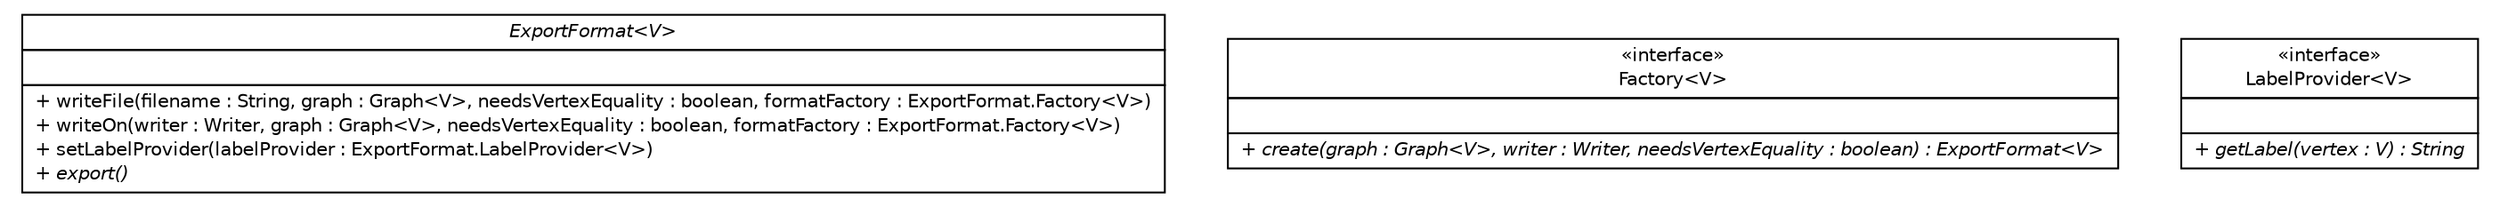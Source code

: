#!/usr/local/bin/dot
#
# Class diagram 
# Generated by UMLGraph version R5_6-24-gf6e263 (http://www.umlgraph.org/)
#

digraph G {
	edge [fontname="Helvetica",fontsize=10,labelfontname="Helvetica",labelfontsize=10];
	node [fontname="Helvetica",fontsize=10,shape=plaintext];
	nodesep=0.25;
	ranksep=0.5;
	// org.jgraphl.export.ExportFormat<V>
	c73 [label=<<table title="org.jgraphl.export.ExportFormat" border="0" cellborder="1" cellspacing="0" cellpadding="2" port="p" href="./ExportFormat.html">
		<tr><td><table border="0" cellspacing="0" cellpadding="1">
<tr><td align="center" balign="center"><font face="Helvetica-Oblique"> ExportFormat&lt;V&gt; </font></td></tr>
		</table></td></tr>
		<tr><td><table border="0" cellspacing="0" cellpadding="1">
<tr><td align="left" balign="left">  </td></tr>
		</table></td></tr>
		<tr><td><table border="0" cellspacing="0" cellpadding="1">
<tr><td align="left" balign="left"> + writeFile(filename : String, graph : Graph&lt;V&gt;, needsVertexEquality : boolean, formatFactory : ExportFormat.Factory&lt;V&gt;) </td></tr>
<tr><td align="left" balign="left"> + writeOn(writer : Writer, graph : Graph&lt;V&gt;, needsVertexEquality : boolean, formatFactory : ExportFormat.Factory&lt;V&gt;) </td></tr>
<tr><td align="left" balign="left"> + setLabelProvider(labelProvider : ExportFormat.LabelProvider&lt;V&gt;) </td></tr>
<tr><td align="left" balign="left"><font face="Helvetica-Oblique" point-size="10.0"> + export() </font></td></tr>
		</table></td></tr>
		</table>>, URL="./ExportFormat.html", fontname="Helvetica", fontcolor="black", fontsize=10.0];
	// org.jgraphl.export.ExportFormat.Factory<V>
	c74 [label=<<table title="org.jgraphl.export.ExportFormat.Factory" border="0" cellborder="1" cellspacing="0" cellpadding="2" port="p" href="./ExportFormat.Factory.html">
		<tr><td><table border="0" cellspacing="0" cellpadding="1">
<tr><td align="center" balign="center"> &#171;interface&#187; </td></tr>
<tr><td align="center" balign="center"> Factory&lt;V&gt; </td></tr>
		</table></td></tr>
		<tr><td><table border="0" cellspacing="0" cellpadding="1">
<tr><td align="left" balign="left">  </td></tr>
		</table></td></tr>
		<tr><td><table border="0" cellspacing="0" cellpadding="1">
<tr><td align="left" balign="left"><font face="Helvetica-Oblique" point-size="10.0"> + create(graph : Graph&lt;V&gt;, writer : Writer, needsVertexEquality : boolean) : ExportFormat&lt;V&gt; </font></td></tr>
		</table></td></tr>
		</table>>, URL="./ExportFormat.Factory.html", fontname="Helvetica", fontcolor="black", fontsize=10.0];
	// org.jgraphl.export.ExportFormat.LabelProvider<V>
	c75 [label=<<table title="org.jgraphl.export.ExportFormat.LabelProvider" border="0" cellborder="1" cellspacing="0" cellpadding="2" port="p" href="./ExportFormat.LabelProvider.html">
		<tr><td><table border="0" cellspacing="0" cellpadding="1">
<tr><td align="center" balign="center"> &#171;interface&#187; </td></tr>
<tr><td align="center" balign="center"> LabelProvider&lt;V&gt; </td></tr>
		</table></td></tr>
		<tr><td><table border="0" cellspacing="0" cellpadding="1">
<tr><td align="left" balign="left">  </td></tr>
		</table></td></tr>
		<tr><td><table border="0" cellspacing="0" cellpadding="1">
<tr><td align="left" balign="left"><font face="Helvetica-Oblique" point-size="10.0"> + getLabel(vertex : V) : String </font></td></tr>
		</table></td></tr>
		</table>>, URL="./ExportFormat.LabelProvider.html", fontname="Helvetica", fontcolor="black", fontsize=10.0];
}

